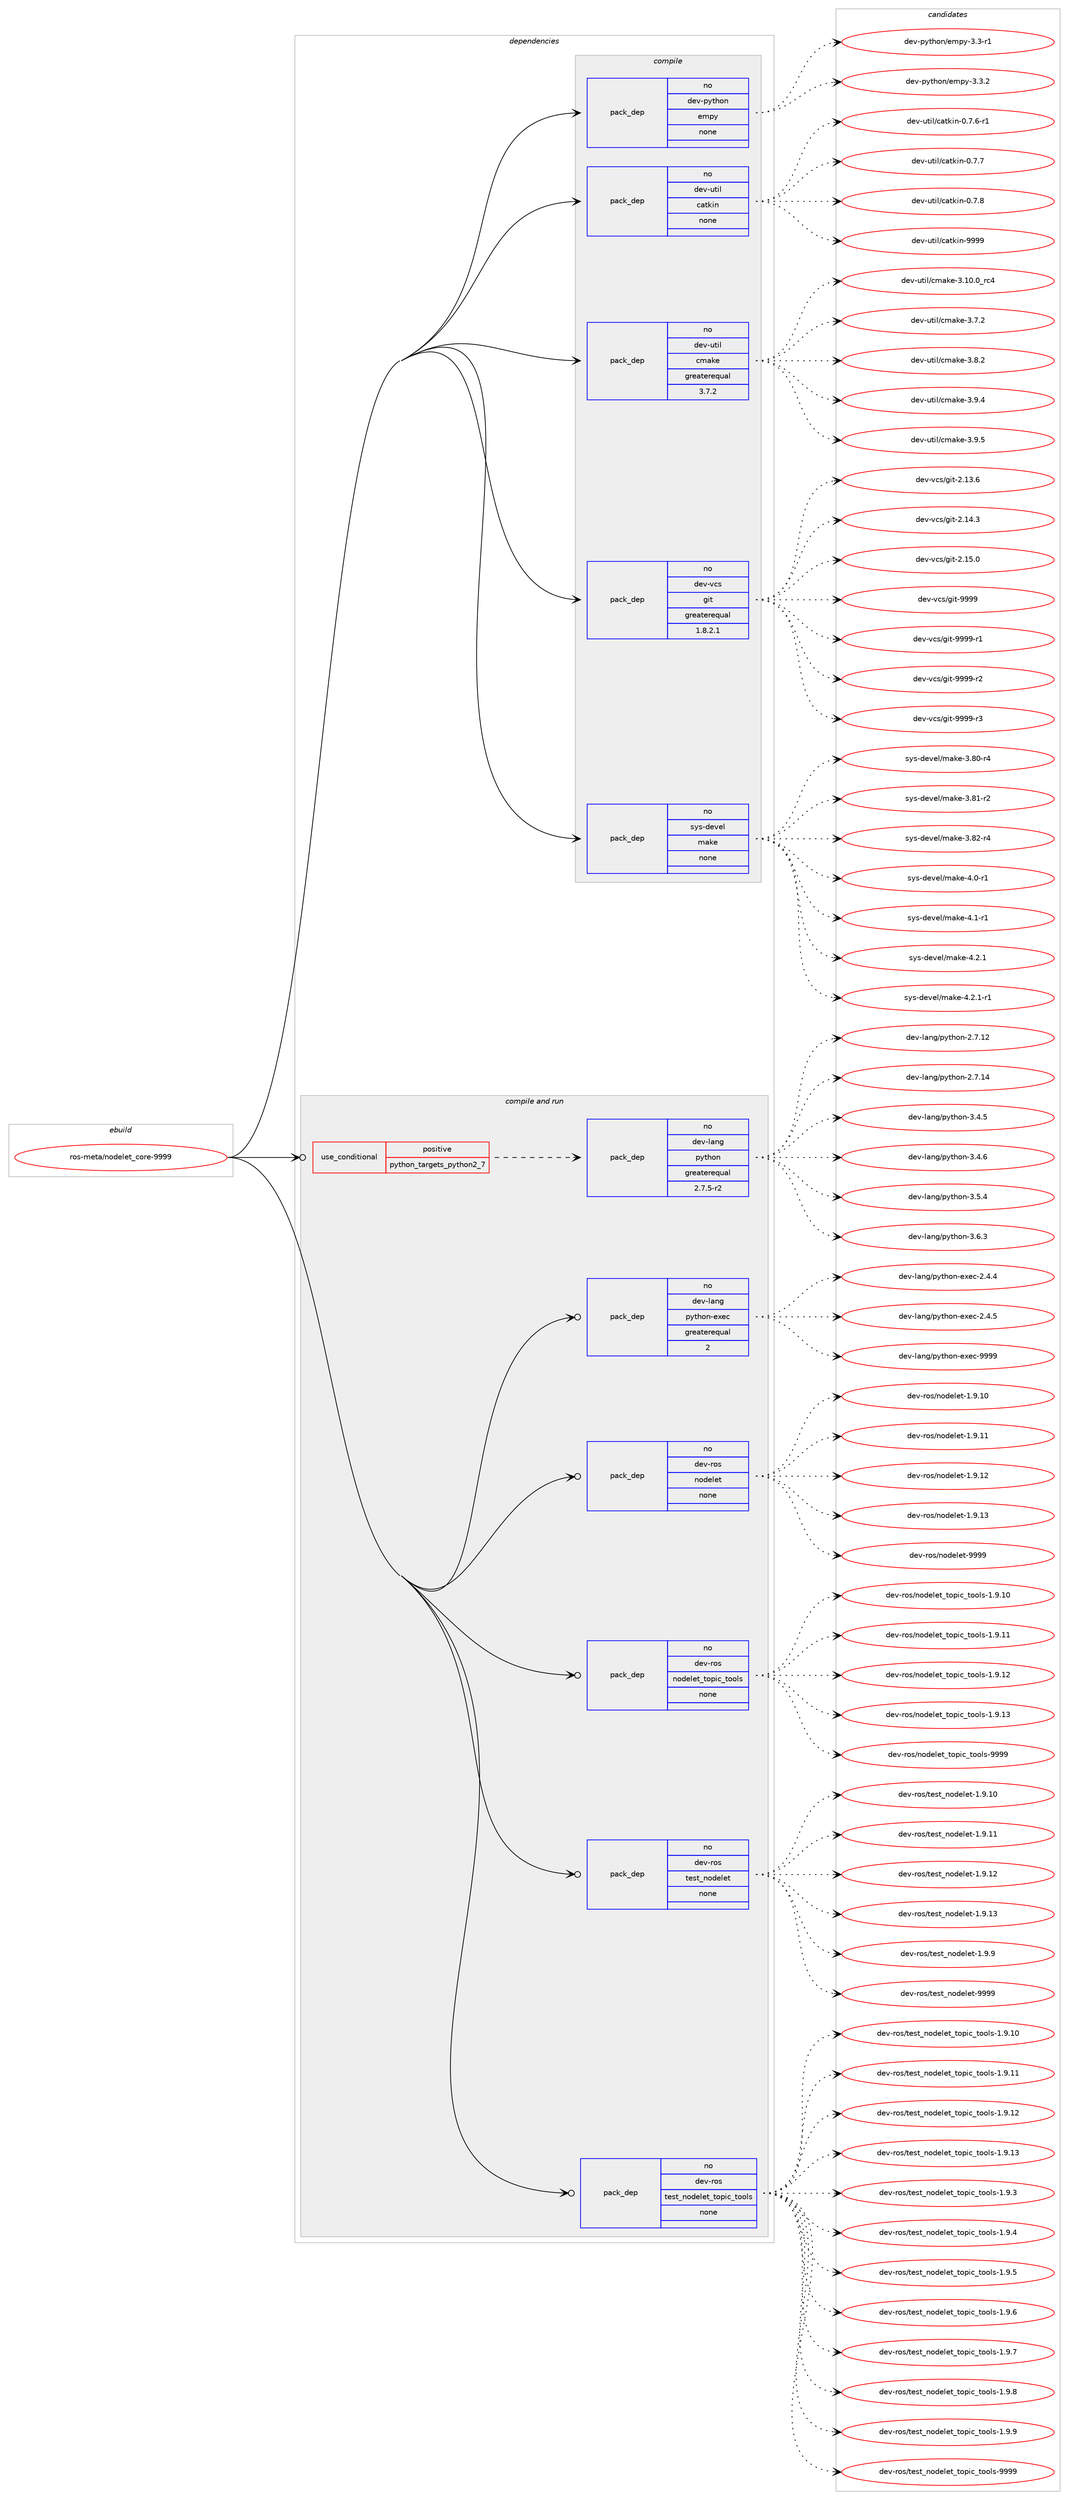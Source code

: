 digraph prolog {

# *************
# Graph options
# *************

newrank=true;
concentrate=true;
compound=true;
graph [rankdir=LR,fontname=Helvetica,fontsize=10,ranksep=1.5];#, ranksep=2.5, nodesep=0.2];
edge  [arrowhead=vee];
node  [fontname=Helvetica,fontsize=10];

# **********
# The ebuild
# **********

subgraph cluster_leftcol {
color=gray;
rank=same;
label=<<i>ebuild</i>>;
id [label="ros-meta/nodelet_core-9999", color=red, width=4, href="../ros-meta/nodelet_core-9999.svg"];
}

# ****************
# The dependencies
# ****************

subgraph cluster_midcol {
color=gray;
label=<<i>dependencies</i>>;
subgraph cluster_compile {
fillcolor="#eeeeee";
style=filled;
label=<<i>compile</i>>;
subgraph pack325297 {
dependency441957 [label=<<TABLE BORDER="0" CELLBORDER="1" CELLSPACING="0" CELLPADDING="4" WIDTH="220"><TR><TD ROWSPAN="6" CELLPADDING="30">pack_dep</TD></TR><TR><TD WIDTH="110">no</TD></TR><TR><TD>dev-python</TD></TR><TR><TD>empy</TD></TR><TR><TD>none</TD></TR><TR><TD></TD></TR></TABLE>>, shape=none, color=blue];
}
id:e -> dependency441957:w [weight=20,style="solid",arrowhead="vee"];
subgraph pack325298 {
dependency441958 [label=<<TABLE BORDER="0" CELLBORDER="1" CELLSPACING="0" CELLPADDING="4" WIDTH="220"><TR><TD ROWSPAN="6" CELLPADDING="30">pack_dep</TD></TR><TR><TD WIDTH="110">no</TD></TR><TR><TD>dev-util</TD></TR><TR><TD>catkin</TD></TR><TR><TD>none</TD></TR><TR><TD></TD></TR></TABLE>>, shape=none, color=blue];
}
id:e -> dependency441958:w [weight=20,style="solid",arrowhead="vee"];
subgraph pack325299 {
dependency441959 [label=<<TABLE BORDER="0" CELLBORDER="1" CELLSPACING="0" CELLPADDING="4" WIDTH="220"><TR><TD ROWSPAN="6" CELLPADDING="30">pack_dep</TD></TR><TR><TD WIDTH="110">no</TD></TR><TR><TD>dev-util</TD></TR><TR><TD>cmake</TD></TR><TR><TD>greaterequal</TD></TR><TR><TD>3.7.2</TD></TR></TABLE>>, shape=none, color=blue];
}
id:e -> dependency441959:w [weight=20,style="solid",arrowhead="vee"];
subgraph pack325300 {
dependency441960 [label=<<TABLE BORDER="0" CELLBORDER="1" CELLSPACING="0" CELLPADDING="4" WIDTH="220"><TR><TD ROWSPAN="6" CELLPADDING="30">pack_dep</TD></TR><TR><TD WIDTH="110">no</TD></TR><TR><TD>dev-vcs</TD></TR><TR><TD>git</TD></TR><TR><TD>greaterequal</TD></TR><TR><TD>1.8.2.1</TD></TR></TABLE>>, shape=none, color=blue];
}
id:e -> dependency441960:w [weight=20,style="solid",arrowhead="vee"];
subgraph pack325301 {
dependency441961 [label=<<TABLE BORDER="0" CELLBORDER="1" CELLSPACING="0" CELLPADDING="4" WIDTH="220"><TR><TD ROWSPAN="6" CELLPADDING="30">pack_dep</TD></TR><TR><TD WIDTH="110">no</TD></TR><TR><TD>sys-devel</TD></TR><TR><TD>make</TD></TR><TR><TD>none</TD></TR><TR><TD></TD></TR></TABLE>>, shape=none, color=blue];
}
id:e -> dependency441961:w [weight=20,style="solid",arrowhead="vee"];
}
subgraph cluster_compileandrun {
fillcolor="#eeeeee";
style=filled;
label=<<i>compile and run</i>>;
subgraph cond109011 {
dependency441962 [label=<<TABLE BORDER="0" CELLBORDER="1" CELLSPACING="0" CELLPADDING="4"><TR><TD ROWSPAN="3" CELLPADDING="10">use_conditional</TD></TR><TR><TD>positive</TD></TR><TR><TD>python_targets_python2_7</TD></TR></TABLE>>, shape=none, color=red];
subgraph pack325302 {
dependency441963 [label=<<TABLE BORDER="0" CELLBORDER="1" CELLSPACING="0" CELLPADDING="4" WIDTH="220"><TR><TD ROWSPAN="6" CELLPADDING="30">pack_dep</TD></TR><TR><TD WIDTH="110">no</TD></TR><TR><TD>dev-lang</TD></TR><TR><TD>python</TD></TR><TR><TD>greaterequal</TD></TR><TR><TD>2.7.5-r2</TD></TR></TABLE>>, shape=none, color=blue];
}
dependency441962:e -> dependency441963:w [weight=20,style="dashed",arrowhead="vee"];
}
id:e -> dependency441962:w [weight=20,style="solid",arrowhead="odotvee"];
subgraph pack325303 {
dependency441964 [label=<<TABLE BORDER="0" CELLBORDER="1" CELLSPACING="0" CELLPADDING="4" WIDTH="220"><TR><TD ROWSPAN="6" CELLPADDING="30">pack_dep</TD></TR><TR><TD WIDTH="110">no</TD></TR><TR><TD>dev-lang</TD></TR><TR><TD>python-exec</TD></TR><TR><TD>greaterequal</TD></TR><TR><TD>2</TD></TR></TABLE>>, shape=none, color=blue];
}
id:e -> dependency441964:w [weight=20,style="solid",arrowhead="odotvee"];
subgraph pack325304 {
dependency441965 [label=<<TABLE BORDER="0" CELLBORDER="1" CELLSPACING="0" CELLPADDING="4" WIDTH="220"><TR><TD ROWSPAN="6" CELLPADDING="30">pack_dep</TD></TR><TR><TD WIDTH="110">no</TD></TR><TR><TD>dev-ros</TD></TR><TR><TD>nodelet</TD></TR><TR><TD>none</TD></TR><TR><TD></TD></TR></TABLE>>, shape=none, color=blue];
}
id:e -> dependency441965:w [weight=20,style="solid",arrowhead="odotvee"];
subgraph pack325305 {
dependency441966 [label=<<TABLE BORDER="0" CELLBORDER="1" CELLSPACING="0" CELLPADDING="4" WIDTH="220"><TR><TD ROWSPAN="6" CELLPADDING="30">pack_dep</TD></TR><TR><TD WIDTH="110">no</TD></TR><TR><TD>dev-ros</TD></TR><TR><TD>nodelet_topic_tools</TD></TR><TR><TD>none</TD></TR><TR><TD></TD></TR></TABLE>>, shape=none, color=blue];
}
id:e -> dependency441966:w [weight=20,style="solid",arrowhead="odotvee"];
subgraph pack325306 {
dependency441967 [label=<<TABLE BORDER="0" CELLBORDER="1" CELLSPACING="0" CELLPADDING="4" WIDTH="220"><TR><TD ROWSPAN="6" CELLPADDING="30">pack_dep</TD></TR><TR><TD WIDTH="110">no</TD></TR><TR><TD>dev-ros</TD></TR><TR><TD>test_nodelet</TD></TR><TR><TD>none</TD></TR><TR><TD></TD></TR></TABLE>>, shape=none, color=blue];
}
id:e -> dependency441967:w [weight=20,style="solid",arrowhead="odotvee"];
subgraph pack325307 {
dependency441968 [label=<<TABLE BORDER="0" CELLBORDER="1" CELLSPACING="0" CELLPADDING="4" WIDTH="220"><TR><TD ROWSPAN="6" CELLPADDING="30">pack_dep</TD></TR><TR><TD WIDTH="110">no</TD></TR><TR><TD>dev-ros</TD></TR><TR><TD>test_nodelet_topic_tools</TD></TR><TR><TD>none</TD></TR><TR><TD></TD></TR></TABLE>>, shape=none, color=blue];
}
id:e -> dependency441968:w [weight=20,style="solid",arrowhead="odotvee"];
}
subgraph cluster_run {
fillcolor="#eeeeee";
style=filled;
label=<<i>run</i>>;
}
}

# **************
# The candidates
# **************

subgraph cluster_choices {
rank=same;
color=gray;
label=<<i>candidates</i>>;

subgraph choice325297 {
color=black;
nodesep=1;
choice1001011184511212111610411111047101109112121455146514511449 [label="dev-python/empy-3.3-r1", color=red, width=4,href="../dev-python/empy-3.3-r1.svg"];
choice1001011184511212111610411111047101109112121455146514650 [label="dev-python/empy-3.3.2", color=red, width=4,href="../dev-python/empy-3.3.2.svg"];
dependency441957:e -> choice1001011184511212111610411111047101109112121455146514511449:w [style=dotted,weight="100"];
dependency441957:e -> choice1001011184511212111610411111047101109112121455146514650:w [style=dotted,weight="100"];
}
subgraph choice325298 {
color=black;
nodesep=1;
choice100101118451171161051084799971161071051104548465546544511449 [label="dev-util/catkin-0.7.6-r1", color=red, width=4,href="../dev-util/catkin-0.7.6-r1.svg"];
choice10010111845117116105108479997116107105110454846554655 [label="dev-util/catkin-0.7.7", color=red, width=4,href="../dev-util/catkin-0.7.7.svg"];
choice10010111845117116105108479997116107105110454846554656 [label="dev-util/catkin-0.7.8", color=red, width=4,href="../dev-util/catkin-0.7.8.svg"];
choice100101118451171161051084799971161071051104557575757 [label="dev-util/catkin-9999", color=red, width=4,href="../dev-util/catkin-9999.svg"];
dependency441958:e -> choice100101118451171161051084799971161071051104548465546544511449:w [style=dotted,weight="100"];
dependency441958:e -> choice10010111845117116105108479997116107105110454846554655:w [style=dotted,weight="100"];
dependency441958:e -> choice10010111845117116105108479997116107105110454846554656:w [style=dotted,weight="100"];
dependency441958:e -> choice100101118451171161051084799971161071051104557575757:w [style=dotted,weight="100"];
}
subgraph choice325299 {
color=black;
nodesep=1;
choice1001011184511711610510847991099710710145514649484648951149952 [label="dev-util/cmake-3.10.0_rc4", color=red, width=4,href="../dev-util/cmake-3.10.0_rc4.svg"];
choice10010111845117116105108479910997107101455146554650 [label="dev-util/cmake-3.7.2", color=red, width=4,href="../dev-util/cmake-3.7.2.svg"];
choice10010111845117116105108479910997107101455146564650 [label="dev-util/cmake-3.8.2", color=red, width=4,href="../dev-util/cmake-3.8.2.svg"];
choice10010111845117116105108479910997107101455146574652 [label="dev-util/cmake-3.9.4", color=red, width=4,href="../dev-util/cmake-3.9.4.svg"];
choice10010111845117116105108479910997107101455146574653 [label="dev-util/cmake-3.9.5", color=red, width=4,href="../dev-util/cmake-3.9.5.svg"];
dependency441959:e -> choice1001011184511711610510847991099710710145514649484648951149952:w [style=dotted,weight="100"];
dependency441959:e -> choice10010111845117116105108479910997107101455146554650:w [style=dotted,weight="100"];
dependency441959:e -> choice10010111845117116105108479910997107101455146564650:w [style=dotted,weight="100"];
dependency441959:e -> choice10010111845117116105108479910997107101455146574652:w [style=dotted,weight="100"];
dependency441959:e -> choice10010111845117116105108479910997107101455146574653:w [style=dotted,weight="100"];
}
subgraph choice325300 {
color=black;
nodesep=1;
choice10010111845118991154710310511645504649514654 [label="dev-vcs/git-2.13.6", color=red, width=4,href="../dev-vcs/git-2.13.6.svg"];
choice10010111845118991154710310511645504649524651 [label="dev-vcs/git-2.14.3", color=red, width=4,href="../dev-vcs/git-2.14.3.svg"];
choice10010111845118991154710310511645504649534648 [label="dev-vcs/git-2.15.0", color=red, width=4,href="../dev-vcs/git-2.15.0.svg"];
choice1001011184511899115471031051164557575757 [label="dev-vcs/git-9999", color=red, width=4,href="../dev-vcs/git-9999.svg"];
choice10010111845118991154710310511645575757574511449 [label="dev-vcs/git-9999-r1", color=red, width=4,href="../dev-vcs/git-9999-r1.svg"];
choice10010111845118991154710310511645575757574511450 [label="dev-vcs/git-9999-r2", color=red, width=4,href="../dev-vcs/git-9999-r2.svg"];
choice10010111845118991154710310511645575757574511451 [label="dev-vcs/git-9999-r3", color=red, width=4,href="../dev-vcs/git-9999-r3.svg"];
dependency441960:e -> choice10010111845118991154710310511645504649514654:w [style=dotted,weight="100"];
dependency441960:e -> choice10010111845118991154710310511645504649524651:w [style=dotted,weight="100"];
dependency441960:e -> choice10010111845118991154710310511645504649534648:w [style=dotted,weight="100"];
dependency441960:e -> choice1001011184511899115471031051164557575757:w [style=dotted,weight="100"];
dependency441960:e -> choice10010111845118991154710310511645575757574511449:w [style=dotted,weight="100"];
dependency441960:e -> choice10010111845118991154710310511645575757574511450:w [style=dotted,weight="100"];
dependency441960:e -> choice10010111845118991154710310511645575757574511451:w [style=dotted,weight="100"];
}
subgraph choice325301 {
color=black;
nodesep=1;
choice11512111545100101118101108471099710710145514656484511452 [label="sys-devel/make-3.80-r4", color=red, width=4,href="../sys-devel/make-3.80-r4.svg"];
choice11512111545100101118101108471099710710145514656494511450 [label="sys-devel/make-3.81-r2", color=red, width=4,href="../sys-devel/make-3.81-r2.svg"];
choice11512111545100101118101108471099710710145514656504511452 [label="sys-devel/make-3.82-r4", color=red, width=4,href="../sys-devel/make-3.82-r4.svg"];
choice115121115451001011181011084710997107101455246484511449 [label="sys-devel/make-4.0-r1", color=red, width=4,href="../sys-devel/make-4.0-r1.svg"];
choice115121115451001011181011084710997107101455246494511449 [label="sys-devel/make-4.1-r1", color=red, width=4,href="../sys-devel/make-4.1-r1.svg"];
choice115121115451001011181011084710997107101455246504649 [label="sys-devel/make-4.2.1", color=red, width=4,href="../sys-devel/make-4.2.1.svg"];
choice1151211154510010111810110847109971071014552465046494511449 [label="sys-devel/make-4.2.1-r1", color=red, width=4,href="../sys-devel/make-4.2.1-r1.svg"];
dependency441961:e -> choice11512111545100101118101108471099710710145514656484511452:w [style=dotted,weight="100"];
dependency441961:e -> choice11512111545100101118101108471099710710145514656494511450:w [style=dotted,weight="100"];
dependency441961:e -> choice11512111545100101118101108471099710710145514656504511452:w [style=dotted,weight="100"];
dependency441961:e -> choice115121115451001011181011084710997107101455246484511449:w [style=dotted,weight="100"];
dependency441961:e -> choice115121115451001011181011084710997107101455246494511449:w [style=dotted,weight="100"];
dependency441961:e -> choice115121115451001011181011084710997107101455246504649:w [style=dotted,weight="100"];
dependency441961:e -> choice1151211154510010111810110847109971071014552465046494511449:w [style=dotted,weight="100"];
}
subgraph choice325302 {
color=black;
nodesep=1;
choice10010111845108971101034711212111610411111045504655464950 [label="dev-lang/python-2.7.12", color=red, width=4,href="../dev-lang/python-2.7.12.svg"];
choice10010111845108971101034711212111610411111045504655464952 [label="dev-lang/python-2.7.14", color=red, width=4,href="../dev-lang/python-2.7.14.svg"];
choice100101118451089711010347112121116104111110455146524653 [label="dev-lang/python-3.4.5", color=red, width=4,href="../dev-lang/python-3.4.5.svg"];
choice100101118451089711010347112121116104111110455146524654 [label="dev-lang/python-3.4.6", color=red, width=4,href="../dev-lang/python-3.4.6.svg"];
choice100101118451089711010347112121116104111110455146534652 [label="dev-lang/python-3.5.4", color=red, width=4,href="../dev-lang/python-3.5.4.svg"];
choice100101118451089711010347112121116104111110455146544651 [label="dev-lang/python-3.6.3", color=red, width=4,href="../dev-lang/python-3.6.3.svg"];
dependency441963:e -> choice10010111845108971101034711212111610411111045504655464950:w [style=dotted,weight="100"];
dependency441963:e -> choice10010111845108971101034711212111610411111045504655464952:w [style=dotted,weight="100"];
dependency441963:e -> choice100101118451089711010347112121116104111110455146524653:w [style=dotted,weight="100"];
dependency441963:e -> choice100101118451089711010347112121116104111110455146524654:w [style=dotted,weight="100"];
dependency441963:e -> choice100101118451089711010347112121116104111110455146534652:w [style=dotted,weight="100"];
dependency441963:e -> choice100101118451089711010347112121116104111110455146544651:w [style=dotted,weight="100"];
}
subgraph choice325303 {
color=black;
nodesep=1;
choice1001011184510897110103471121211161041111104510112010199455046524652 [label="dev-lang/python-exec-2.4.4", color=red, width=4,href="../dev-lang/python-exec-2.4.4.svg"];
choice1001011184510897110103471121211161041111104510112010199455046524653 [label="dev-lang/python-exec-2.4.5", color=red, width=4,href="../dev-lang/python-exec-2.4.5.svg"];
choice10010111845108971101034711212111610411111045101120101994557575757 [label="dev-lang/python-exec-9999", color=red, width=4,href="../dev-lang/python-exec-9999.svg"];
dependency441964:e -> choice1001011184510897110103471121211161041111104510112010199455046524652:w [style=dotted,weight="100"];
dependency441964:e -> choice1001011184510897110103471121211161041111104510112010199455046524653:w [style=dotted,weight="100"];
dependency441964:e -> choice10010111845108971101034711212111610411111045101120101994557575757:w [style=dotted,weight="100"];
}
subgraph choice325304 {
color=black;
nodesep=1;
choice100101118451141111154711011110010110810111645494657464948 [label="dev-ros/nodelet-1.9.10", color=red, width=4,href="../dev-ros/nodelet-1.9.10.svg"];
choice100101118451141111154711011110010110810111645494657464949 [label="dev-ros/nodelet-1.9.11", color=red, width=4,href="../dev-ros/nodelet-1.9.11.svg"];
choice100101118451141111154711011110010110810111645494657464950 [label="dev-ros/nodelet-1.9.12", color=red, width=4,href="../dev-ros/nodelet-1.9.12.svg"];
choice100101118451141111154711011110010110810111645494657464951 [label="dev-ros/nodelet-1.9.13", color=red, width=4,href="../dev-ros/nodelet-1.9.13.svg"];
choice10010111845114111115471101111001011081011164557575757 [label="dev-ros/nodelet-9999", color=red, width=4,href="../dev-ros/nodelet-9999.svg"];
dependency441965:e -> choice100101118451141111154711011110010110810111645494657464948:w [style=dotted,weight="100"];
dependency441965:e -> choice100101118451141111154711011110010110810111645494657464949:w [style=dotted,weight="100"];
dependency441965:e -> choice100101118451141111154711011110010110810111645494657464950:w [style=dotted,weight="100"];
dependency441965:e -> choice100101118451141111154711011110010110810111645494657464951:w [style=dotted,weight="100"];
dependency441965:e -> choice10010111845114111115471101111001011081011164557575757:w [style=dotted,weight="100"];
}
subgraph choice325305 {
color=black;
nodesep=1;
choice100101118451141111154711011110010110810111695116111112105999511611111110811545494657464948 [label="dev-ros/nodelet_topic_tools-1.9.10", color=red, width=4,href="../dev-ros/nodelet_topic_tools-1.9.10.svg"];
choice100101118451141111154711011110010110810111695116111112105999511611111110811545494657464949 [label="dev-ros/nodelet_topic_tools-1.9.11", color=red, width=4,href="../dev-ros/nodelet_topic_tools-1.9.11.svg"];
choice100101118451141111154711011110010110810111695116111112105999511611111110811545494657464950 [label="dev-ros/nodelet_topic_tools-1.9.12", color=red, width=4,href="../dev-ros/nodelet_topic_tools-1.9.12.svg"];
choice100101118451141111154711011110010110810111695116111112105999511611111110811545494657464951 [label="dev-ros/nodelet_topic_tools-1.9.13", color=red, width=4,href="../dev-ros/nodelet_topic_tools-1.9.13.svg"];
choice10010111845114111115471101111001011081011169511611111210599951161111111081154557575757 [label="dev-ros/nodelet_topic_tools-9999", color=red, width=4,href="../dev-ros/nodelet_topic_tools-9999.svg"];
dependency441966:e -> choice100101118451141111154711011110010110810111695116111112105999511611111110811545494657464948:w [style=dotted,weight="100"];
dependency441966:e -> choice100101118451141111154711011110010110810111695116111112105999511611111110811545494657464949:w [style=dotted,weight="100"];
dependency441966:e -> choice100101118451141111154711011110010110810111695116111112105999511611111110811545494657464950:w [style=dotted,weight="100"];
dependency441966:e -> choice100101118451141111154711011110010110810111695116111112105999511611111110811545494657464951:w [style=dotted,weight="100"];
dependency441966:e -> choice10010111845114111115471101111001011081011169511611111210599951161111111081154557575757:w [style=dotted,weight="100"];
}
subgraph choice325306 {
color=black;
nodesep=1;
choice10010111845114111115471161011151169511011110010110810111645494657464948 [label="dev-ros/test_nodelet-1.9.10", color=red, width=4,href="../dev-ros/test_nodelet-1.9.10.svg"];
choice10010111845114111115471161011151169511011110010110810111645494657464949 [label="dev-ros/test_nodelet-1.9.11", color=red, width=4,href="../dev-ros/test_nodelet-1.9.11.svg"];
choice10010111845114111115471161011151169511011110010110810111645494657464950 [label="dev-ros/test_nodelet-1.9.12", color=red, width=4,href="../dev-ros/test_nodelet-1.9.12.svg"];
choice10010111845114111115471161011151169511011110010110810111645494657464951 [label="dev-ros/test_nodelet-1.9.13", color=red, width=4,href="../dev-ros/test_nodelet-1.9.13.svg"];
choice100101118451141111154711610111511695110111100101108101116454946574657 [label="dev-ros/test_nodelet-1.9.9", color=red, width=4,href="../dev-ros/test_nodelet-1.9.9.svg"];
choice1001011184511411111547116101115116951101111001011081011164557575757 [label="dev-ros/test_nodelet-9999", color=red, width=4,href="../dev-ros/test_nodelet-9999.svg"];
dependency441967:e -> choice10010111845114111115471161011151169511011110010110810111645494657464948:w [style=dotted,weight="100"];
dependency441967:e -> choice10010111845114111115471161011151169511011110010110810111645494657464949:w [style=dotted,weight="100"];
dependency441967:e -> choice10010111845114111115471161011151169511011110010110810111645494657464950:w [style=dotted,weight="100"];
dependency441967:e -> choice10010111845114111115471161011151169511011110010110810111645494657464951:w [style=dotted,weight="100"];
dependency441967:e -> choice100101118451141111154711610111511695110111100101108101116454946574657:w [style=dotted,weight="100"];
dependency441967:e -> choice1001011184511411111547116101115116951101111001011081011164557575757:w [style=dotted,weight="100"];
}
subgraph choice325307 {
color=black;
nodesep=1;
choice10010111845114111115471161011151169511011110010110810111695116111112105999511611111110811545494657464948 [label="dev-ros/test_nodelet_topic_tools-1.9.10", color=red, width=4,href="../dev-ros/test_nodelet_topic_tools-1.9.10.svg"];
choice10010111845114111115471161011151169511011110010110810111695116111112105999511611111110811545494657464949 [label="dev-ros/test_nodelet_topic_tools-1.9.11", color=red, width=4,href="../dev-ros/test_nodelet_topic_tools-1.9.11.svg"];
choice10010111845114111115471161011151169511011110010110810111695116111112105999511611111110811545494657464950 [label="dev-ros/test_nodelet_topic_tools-1.9.12", color=red, width=4,href="../dev-ros/test_nodelet_topic_tools-1.9.12.svg"];
choice10010111845114111115471161011151169511011110010110810111695116111112105999511611111110811545494657464951 [label="dev-ros/test_nodelet_topic_tools-1.9.13", color=red, width=4,href="../dev-ros/test_nodelet_topic_tools-1.9.13.svg"];
choice100101118451141111154711610111511695110111100101108101116951161111121059995116111111108115454946574651 [label="dev-ros/test_nodelet_topic_tools-1.9.3", color=red, width=4,href="../dev-ros/test_nodelet_topic_tools-1.9.3.svg"];
choice100101118451141111154711610111511695110111100101108101116951161111121059995116111111108115454946574652 [label="dev-ros/test_nodelet_topic_tools-1.9.4", color=red, width=4,href="../dev-ros/test_nodelet_topic_tools-1.9.4.svg"];
choice100101118451141111154711610111511695110111100101108101116951161111121059995116111111108115454946574653 [label="dev-ros/test_nodelet_topic_tools-1.9.5", color=red, width=4,href="../dev-ros/test_nodelet_topic_tools-1.9.5.svg"];
choice100101118451141111154711610111511695110111100101108101116951161111121059995116111111108115454946574654 [label="dev-ros/test_nodelet_topic_tools-1.9.6", color=red, width=4,href="../dev-ros/test_nodelet_topic_tools-1.9.6.svg"];
choice100101118451141111154711610111511695110111100101108101116951161111121059995116111111108115454946574655 [label="dev-ros/test_nodelet_topic_tools-1.9.7", color=red, width=4,href="../dev-ros/test_nodelet_topic_tools-1.9.7.svg"];
choice100101118451141111154711610111511695110111100101108101116951161111121059995116111111108115454946574656 [label="dev-ros/test_nodelet_topic_tools-1.9.8", color=red, width=4,href="../dev-ros/test_nodelet_topic_tools-1.9.8.svg"];
choice100101118451141111154711610111511695110111100101108101116951161111121059995116111111108115454946574657 [label="dev-ros/test_nodelet_topic_tools-1.9.9", color=red, width=4,href="../dev-ros/test_nodelet_topic_tools-1.9.9.svg"];
choice1001011184511411111547116101115116951101111001011081011169511611111210599951161111111081154557575757 [label="dev-ros/test_nodelet_topic_tools-9999", color=red, width=4,href="../dev-ros/test_nodelet_topic_tools-9999.svg"];
dependency441968:e -> choice10010111845114111115471161011151169511011110010110810111695116111112105999511611111110811545494657464948:w [style=dotted,weight="100"];
dependency441968:e -> choice10010111845114111115471161011151169511011110010110810111695116111112105999511611111110811545494657464949:w [style=dotted,weight="100"];
dependency441968:e -> choice10010111845114111115471161011151169511011110010110810111695116111112105999511611111110811545494657464950:w [style=dotted,weight="100"];
dependency441968:e -> choice10010111845114111115471161011151169511011110010110810111695116111112105999511611111110811545494657464951:w [style=dotted,weight="100"];
dependency441968:e -> choice100101118451141111154711610111511695110111100101108101116951161111121059995116111111108115454946574651:w [style=dotted,weight="100"];
dependency441968:e -> choice100101118451141111154711610111511695110111100101108101116951161111121059995116111111108115454946574652:w [style=dotted,weight="100"];
dependency441968:e -> choice100101118451141111154711610111511695110111100101108101116951161111121059995116111111108115454946574653:w [style=dotted,weight="100"];
dependency441968:e -> choice100101118451141111154711610111511695110111100101108101116951161111121059995116111111108115454946574654:w [style=dotted,weight="100"];
dependency441968:e -> choice100101118451141111154711610111511695110111100101108101116951161111121059995116111111108115454946574655:w [style=dotted,weight="100"];
dependency441968:e -> choice100101118451141111154711610111511695110111100101108101116951161111121059995116111111108115454946574656:w [style=dotted,weight="100"];
dependency441968:e -> choice100101118451141111154711610111511695110111100101108101116951161111121059995116111111108115454946574657:w [style=dotted,weight="100"];
dependency441968:e -> choice1001011184511411111547116101115116951101111001011081011169511611111210599951161111111081154557575757:w [style=dotted,weight="100"];
}
}

}
